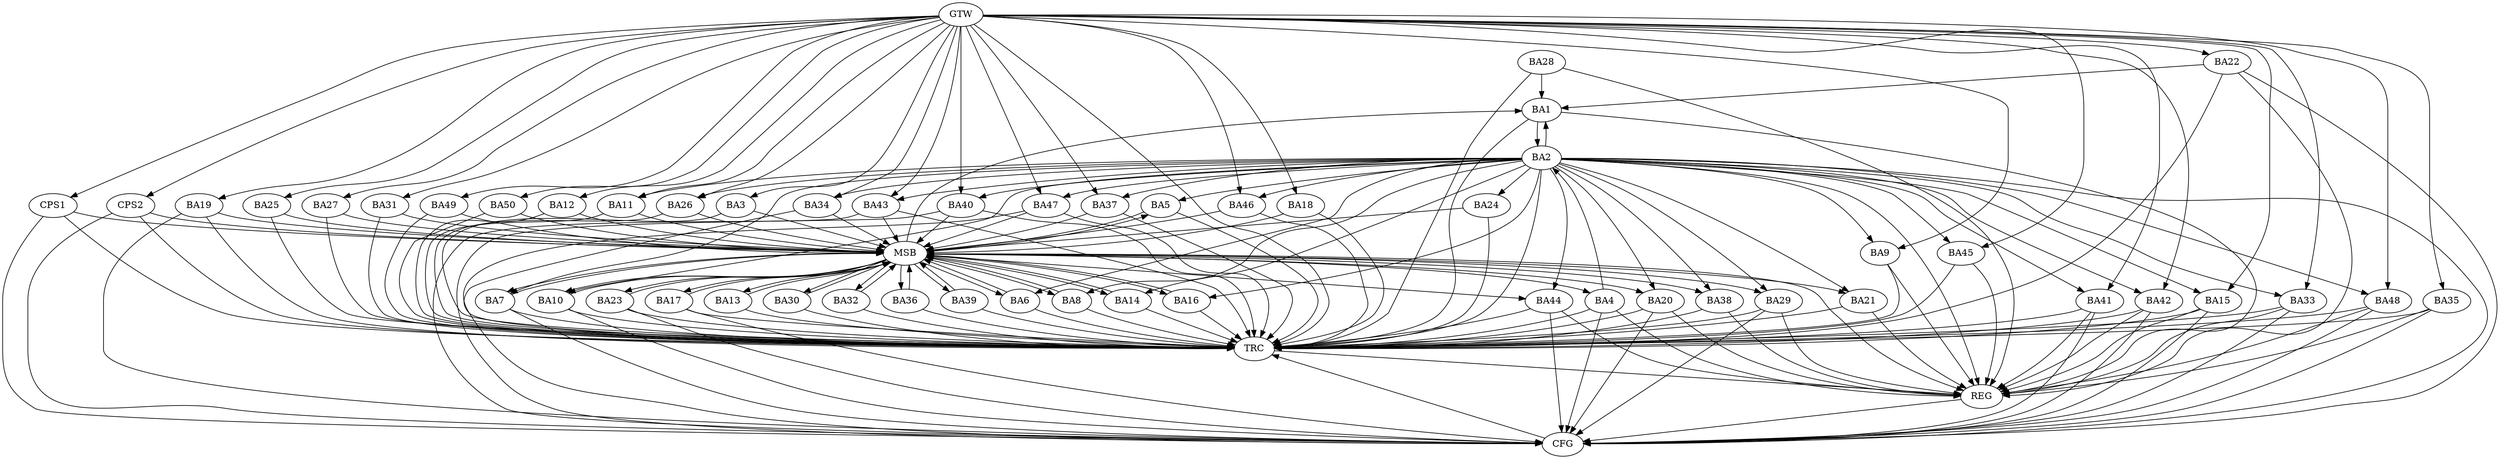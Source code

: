 strict digraph G {
  BA1 [ label="BA1" ];
  BA2 [ label="BA2" ];
  BA3 [ label="BA3" ];
  BA4 [ label="BA4" ];
  BA5 [ label="BA5" ];
  BA6 [ label="BA6" ];
  BA7 [ label="BA7" ];
  BA8 [ label="BA8" ];
  BA9 [ label="BA9" ];
  BA10 [ label="BA10" ];
  BA11 [ label="BA11" ];
  BA12 [ label="BA12" ];
  BA13 [ label="BA13" ];
  BA14 [ label="BA14" ];
  BA15 [ label="BA15" ];
  BA16 [ label="BA16" ];
  BA17 [ label="BA17" ];
  BA18 [ label="BA18" ];
  BA19 [ label="BA19" ];
  BA20 [ label="BA20" ];
  BA21 [ label="BA21" ];
  BA22 [ label="BA22" ];
  BA23 [ label="BA23" ];
  BA24 [ label="BA24" ];
  BA25 [ label="BA25" ];
  BA26 [ label="BA26" ];
  BA27 [ label="BA27" ];
  BA28 [ label="BA28" ];
  BA29 [ label="BA29" ];
  BA30 [ label="BA30" ];
  BA31 [ label="BA31" ];
  BA32 [ label="BA32" ];
  BA33 [ label="BA33" ];
  BA34 [ label="BA34" ];
  BA35 [ label="BA35" ];
  BA36 [ label="BA36" ];
  BA37 [ label="BA37" ];
  BA38 [ label="BA38" ];
  BA39 [ label="BA39" ];
  BA40 [ label="BA40" ];
  BA41 [ label="BA41" ];
  BA42 [ label="BA42" ];
  BA43 [ label="BA43" ];
  BA44 [ label="BA44" ];
  BA45 [ label="BA45" ];
  BA46 [ label="BA46" ];
  BA47 [ label="BA47" ];
  BA48 [ label="BA48" ];
  BA49 [ label="BA49" ];
  BA50 [ label="BA50" ];
  CPS1 [ label="CPS1" ];
  CPS2 [ label="CPS2" ];
  GTW [ label="GTW" ];
  REG [ label="REG" ];
  MSB [ label="MSB" ];
  CFG [ label="CFG" ];
  TRC [ label="TRC" ];
  BA1 -> BA2;
  BA2 -> BA1;
  BA4 -> BA2;
  BA22 -> BA1;
  BA28 -> BA1;
  GTW -> BA3;
  GTW -> BA9;
  GTW -> BA11;
  GTW -> BA12;
  GTW -> BA15;
  GTW -> BA18;
  GTW -> BA19;
  GTW -> BA22;
  GTW -> BA25;
  GTW -> BA26;
  GTW -> BA27;
  GTW -> BA31;
  GTW -> BA33;
  GTW -> BA34;
  GTW -> BA35;
  GTW -> BA37;
  GTW -> BA40;
  GTW -> BA41;
  GTW -> BA42;
  GTW -> BA43;
  GTW -> BA45;
  GTW -> BA46;
  GTW -> BA47;
  GTW -> BA48;
  GTW -> BA49;
  GTW -> BA50;
  GTW -> CPS1;
  GTW -> CPS2;
  BA1 -> REG;
  BA2 -> REG;
  BA4 -> REG;
  BA9 -> REG;
  BA15 -> REG;
  BA20 -> REG;
  BA21 -> REG;
  BA22 -> REG;
  BA28 -> REG;
  BA29 -> REG;
  BA33 -> REG;
  BA35 -> REG;
  BA38 -> REG;
  BA41 -> REG;
  BA42 -> REG;
  BA44 -> REG;
  BA45 -> REG;
  BA48 -> REG;
  BA3 -> MSB;
  MSB -> BA1;
  MSB -> REG;
  BA5 -> MSB;
  BA6 -> MSB;
  BA7 -> MSB;
  BA8 -> MSB;
  MSB -> BA6;
  BA10 -> MSB;
  BA11 -> MSB;
  BA12 -> MSB;
  MSB -> BA4;
  BA13 -> MSB;
  BA14 -> MSB;
  MSB -> BA13;
  BA16 -> MSB;
  MSB -> BA14;
  BA17 -> MSB;
  BA18 -> MSB;
  BA19 -> MSB;
  MSB -> BA16;
  BA23 -> MSB;
  MSB -> BA7;
  BA24 -> MSB;
  BA25 -> MSB;
  BA26 -> MSB;
  MSB -> BA23;
  BA27 -> MSB;
  MSB -> BA10;
  BA30 -> MSB;
  BA31 -> MSB;
  MSB -> BA17;
  BA32 -> MSB;
  BA34 -> MSB;
  BA36 -> MSB;
  BA37 -> MSB;
  BA39 -> MSB;
  MSB -> BA29;
  BA40 -> MSB;
  MSB -> BA39;
  BA43 -> MSB;
  BA46 -> MSB;
  BA47 -> MSB;
  BA49 -> MSB;
  BA50 -> MSB;
  MSB -> BA32;
  CPS1 -> MSB;
  MSB -> BA20;
  MSB -> BA21;
  MSB -> BA36;
  MSB -> BA44;
  MSB -> BA38;
  MSB -> BA30;
  CPS2 -> MSB;
  MSB -> BA8;
  MSB -> BA5;
  BA22 -> CFG;
  BA47 -> CFG;
  BA7 -> CFG;
  BA10 -> CFG;
  BA29 -> CFG;
  BA23 -> CFG;
  BA40 -> CFG;
  BA44 -> CFG;
  BA20 -> CFG;
  BA33 -> CFG;
  CPS2 -> CFG;
  BA41 -> CFG;
  BA17 -> CFG;
  CPS1 -> CFG;
  BA15 -> CFG;
  BA19 -> CFG;
  BA2 -> CFG;
  BA42 -> CFG;
  BA4 -> CFG;
  BA48 -> CFG;
  BA43 -> CFG;
  BA35 -> CFG;
  REG -> CFG;
  BA1 -> TRC;
  BA2 -> TRC;
  BA3 -> TRC;
  BA4 -> TRC;
  BA5 -> TRC;
  BA6 -> TRC;
  BA7 -> TRC;
  BA8 -> TRC;
  BA9 -> TRC;
  BA10 -> TRC;
  BA11 -> TRC;
  BA12 -> TRC;
  BA13 -> TRC;
  BA14 -> TRC;
  BA15 -> TRC;
  BA16 -> TRC;
  BA17 -> TRC;
  BA18 -> TRC;
  BA19 -> TRC;
  BA20 -> TRC;
  BA21 -> TRC;
  BA22 -> TRC;
  BA23 -> TRC;
  BA24 -> TRC;
  BA25 -> TRC;
  BA26 -> TRC;
  BA27 -> TRC;
  BA28 -> TRC;
  BA29 -> TRC;
  BA30 -> TRC;
  BA31 -> TRC;
  BA32 -> TRC;
  BA33 -> TRC;
  BA34 -> TRC;
  BA35 -> TRC;
  BA36 -> TRC;
  BA37 -> TRC;
  BA38 -> TRC;
  BA39 -> TRC;
  BA40 -> TRC;
  BA41 -> TRC;
  BA42 -> TRC;
  BA43 -> TRC;
  BA44 -> TRC;
  BA45 -> TRC;
  BA46 -> TRC;
  BA47 -> TRC;
  BA48 -> TRC;
  BA49 -> TRC;
  BA50 -> TRC;
  CPS1 -> TRC;
  CPS2 -> TRC;
  GTW -> TRC;
  CFG -> TRC;
  TRC -> REG;
  BA2 -> BA5;
  BA2 -> BA7;
  BA2 -> BA43;
  BA2 -> BA21;
  BA2 -> BA42;
  BA2 -> BA6;
  BA2 -> BA20;
  BA2 -> BA47;
  BA2 -> BA37;
  BA2 -> BA38;
  BA2 -> BA33;
  BA2 -> BA24;
  BA2 -> BA34;
  BA2 -> BA9;
  BA2 -> BA46;
  BA2 -> BA14;
  BA2 -> BA15;
  BA2 -> BA16;
  BA2 -> BA41;
  BA2 -> BA10;
  BA2 -> BA29;
  BA2 -> BA48;
  BA2 -> BA40;
  BA2 -> BA45;
  BA2 -> BA11;
  BA2 -> BA8;
  BA2 -> BA44;
  BA2 -> BA26;
}
